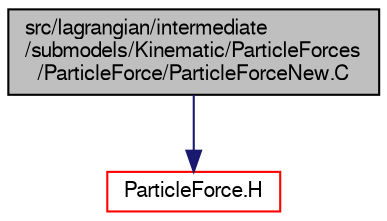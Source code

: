 digraph "src/lagrangian/intermediate/submodels/Kinematic/ParticleForces/ParticleForce/ParticleForceNew.C"
{
  bgcolor="transparent";
  edge [fontname="FreeSans",fontsize="10",labelfontname="FreeSans",labelfontsize="10"];
  node [fontname="FreeSans",fontsize="10",shape=record];
  Node0 [label="src/lagrangian/intermediate\l/submodels/Kinematic/ParticleForces\l/ParticleForce/ParticleForceNew.C",height=0.2,width=0.4,color="black", fillcolor="grey75", style="filled", fontcolor="black"];
  Node0 -> Node1 [color="midnightblue",fontsize="10",style="solid",fontname="FreeSans"];
  Node1 [label="ParticleForce.H",height=0.2,width=0.4,color="red",URL="$a05894.html"];
}

